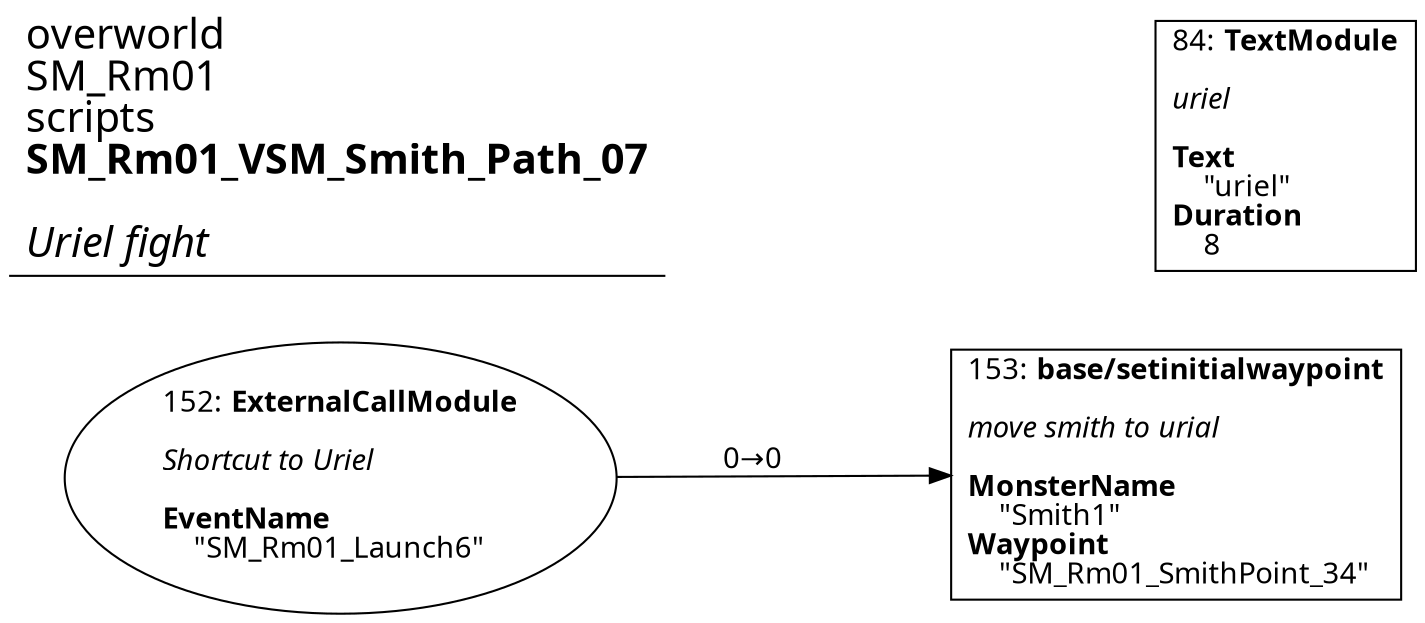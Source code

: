 digraph {
    layout = fdp;
    overlap = prism;
    sep = "+16";
    splines = spline;

    node [ shape = box ];

    graph [ fontname = "Segoe UI" ];
    node [ fontname = "Segoe UI" ];
    edge [ fontname = "Segoe UI" ];

    84 [ label = <84: <b>TextModule</b><br/><br/><i>uriel<br align="left"/></i><br align="left"/><b>Text</b><br align="left"/>    &quot;uriel&quot;<br align="left"/><b>Duration</b><br align="left"/>    8<br align="left"/>> ];
    84 [ pos = "-0.39600003,-0.171!" ];

    152 [ label = <152: <b>ExternalCallModule</b><br/><br/><i>Shortcut to Uriel<br align="left"/></i><br align="left"/><b>EventName</b><br align="left"/>    &quot;SM_Rm01_Launch6&quot;<br align="left"/>> ];
    152 [ shape = oval ]
    152 [ pos = "-0.67200005,-0.268!" ];
    152 -> 153 [ label = "0→0" ];

    153 [ label = <153: <b>base/setinitialwaypoint</b><br/><br/><i>move smith to urial<br align="left"/></i><br align="left"/><b>MonsterName</b><br align="left"/>    &quot;Smith1&quot;<br align="left"/><b>Waypoint</b><br align="left"/>    &quot;SM_Rm01_SmithPoint_34&quot;<br align="left"/>> ];
    153 [ pos = "-0.42800003,-0.26700002!" ];

    title [ pos = "-0.67300004,-0.17!" ];
    title [ shape = underline ];
    title [ label = <<font point-size="20">overworld<br align="left"/>SM_Rm01<br align="left"/>scripts<br align="left"/><b>SM_Rm01_VSM_Smith_Path_07</b><br align="left"/><br/><i>Uriel fight</i><br align="left"/></font>> ];
}
